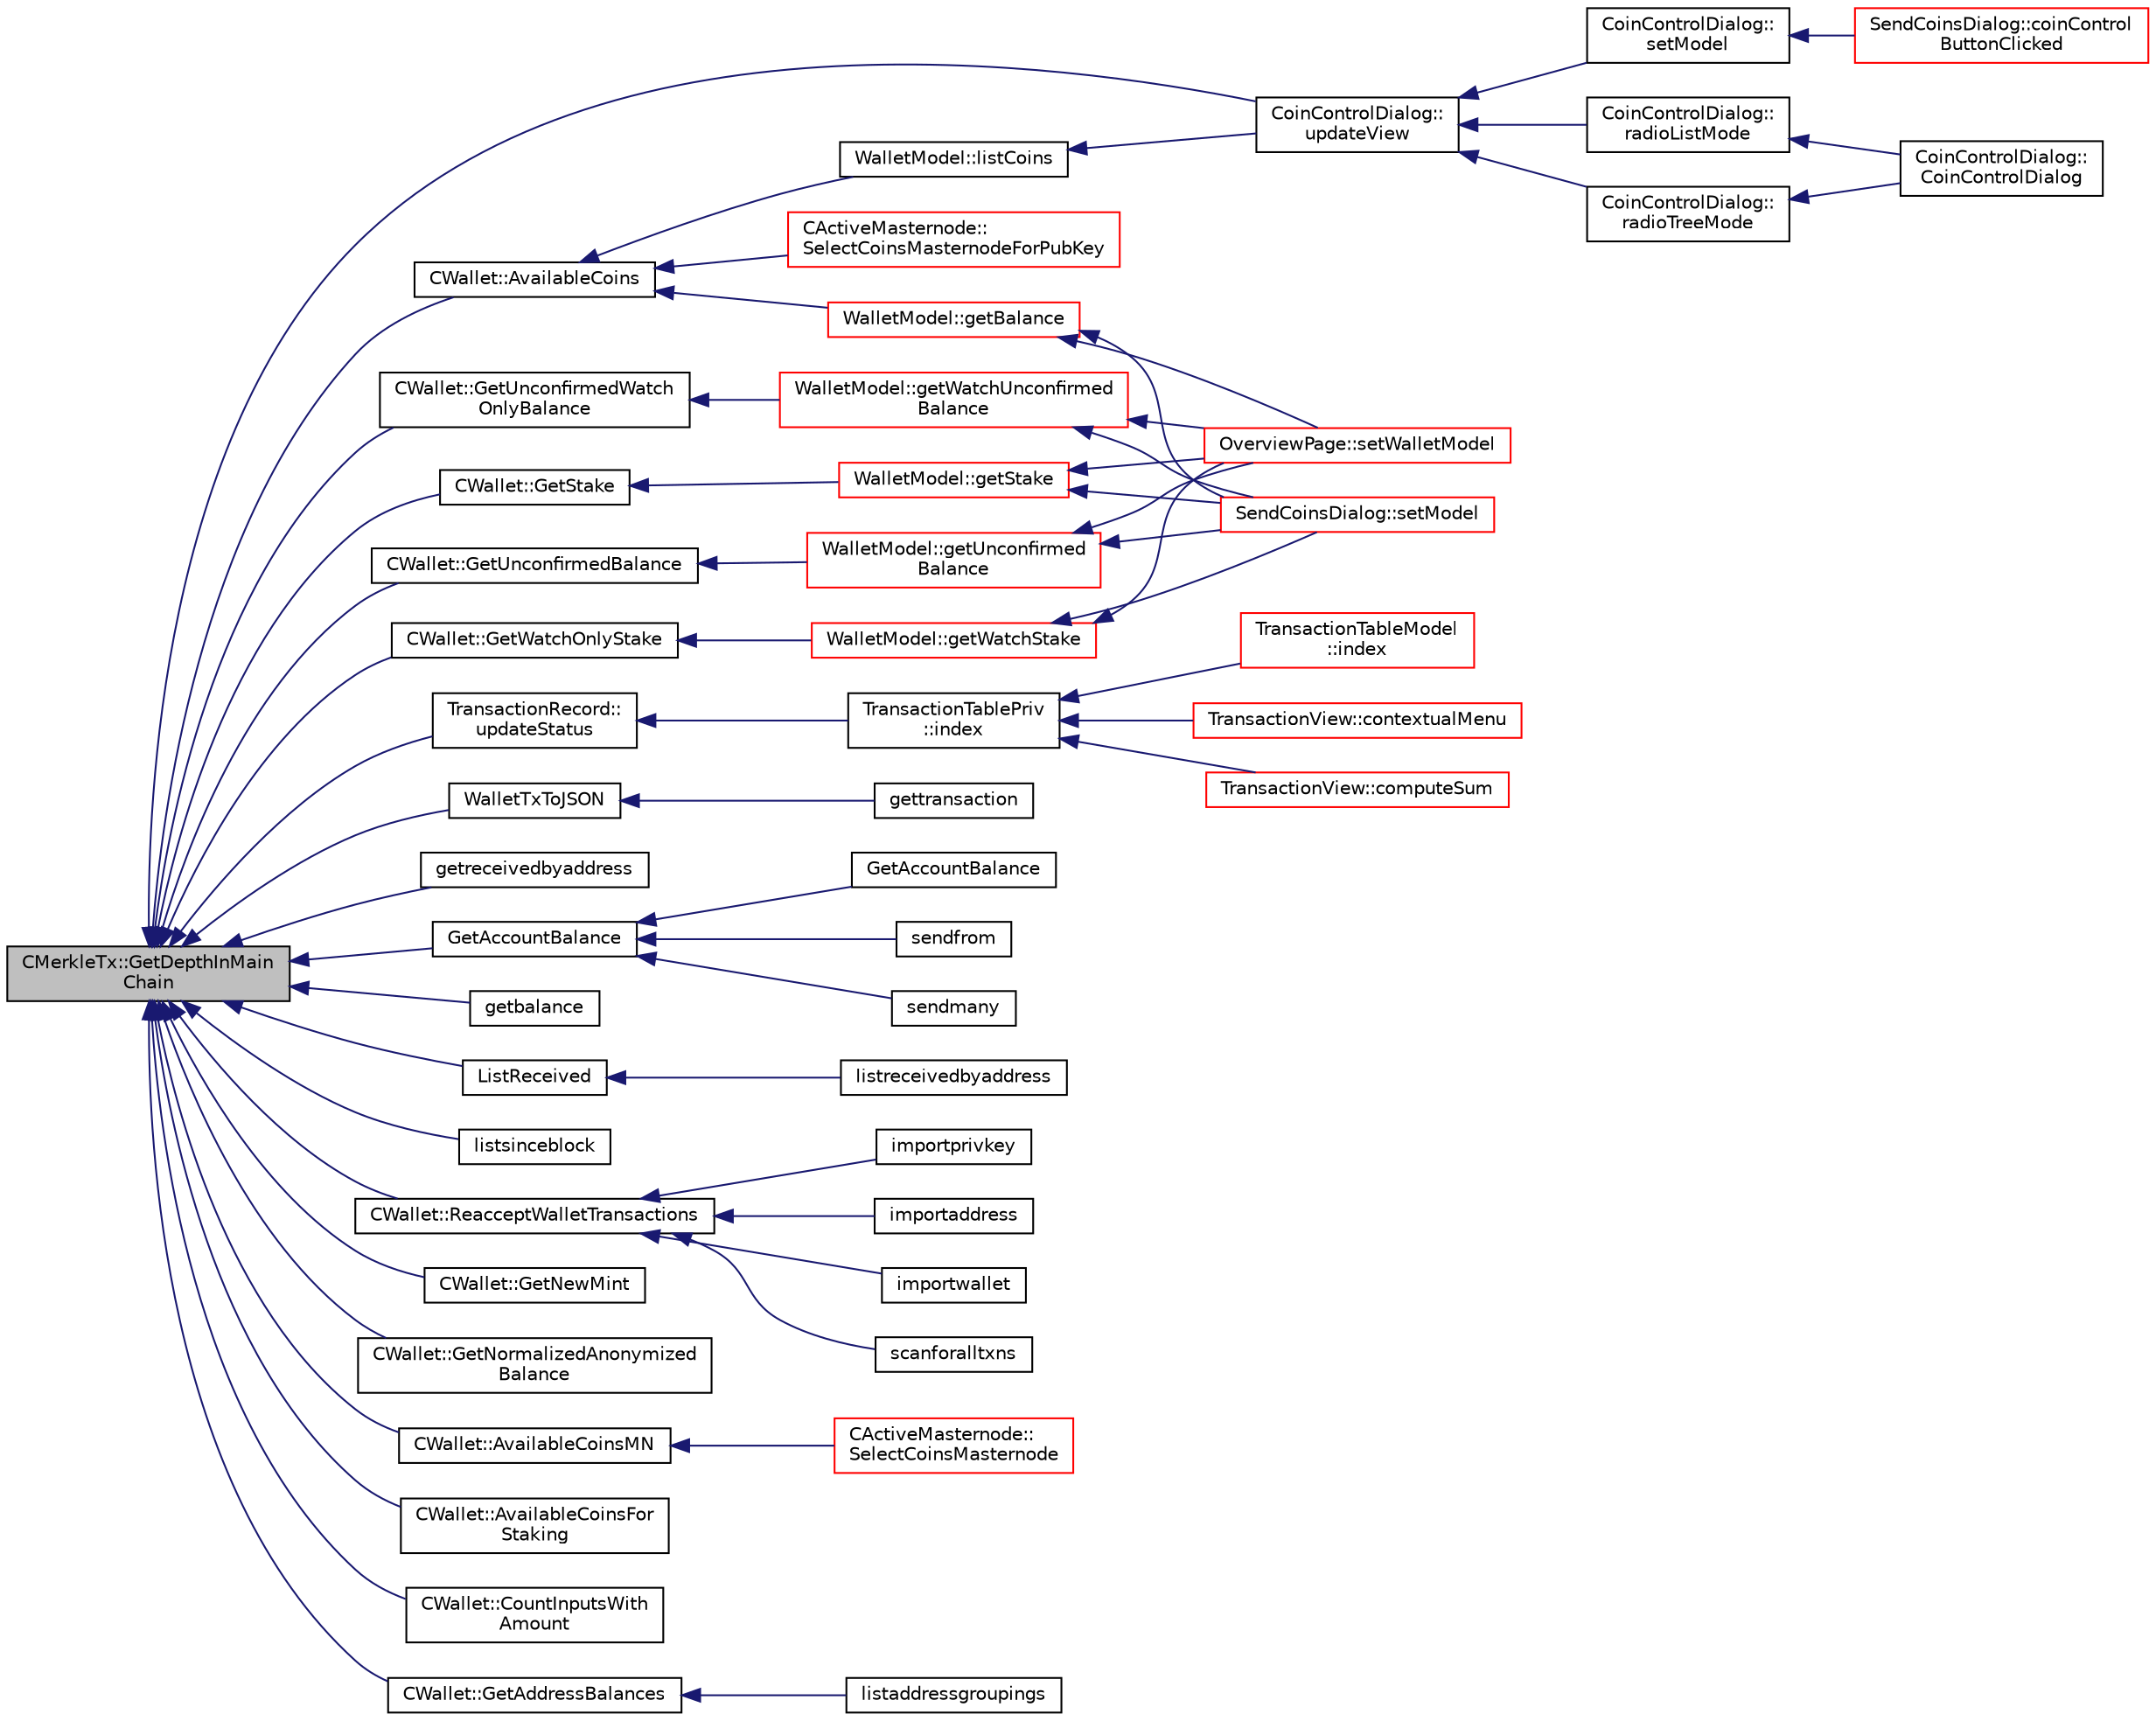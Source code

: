 digraph "CMerkleTx::GetDepthInMainChain"
{
  edge [fontname="Helvetica",fontsize="10",labelfontname="Helvetica",labelfontsize="10"];
  node [fontname="Helvetica",fontsize="10",shape=record];
  rankdir="LR";
  Node76 [label="CMerkleTx::GetDepthInMain\lChain",height=0.2,width=0.4,color="black", fillcolor="grey75", style="filled", fontcolor="black"];
  Node76 -> Node77 [dir="back",color="midnightblue",fontsize="10",style="solid",fontname="Helvetica"];
  Node77 [label="CoinControlDialog::\lupdateView",height=0.2,width=0.4,color="black", fillcolor="white", style="filled",URL="$dd/dfb/class_coin_control_dialog.html#aadea33050e5c1efd5eae8d2fcfa721f9"];
  Node77 -> Node78 [dir="back",color="midnightblue",fontsize="10",style="solid",fontname="Helvetica"];
  Node78 [label="CoinControlDialog::\lsetModel",height=0.2,width=0.4,color="black", fillcolor="white", style="filled",URL="$dd/dfb/class_coin_control_dialog.html#a4c34a48574814089c54f763a22f5317a"];
  Node78 -> Node79 [dir="back",color="midnightblue",fontsize="10",style="solid",fontname="Helvetica"];
  Node79 [label="SendCoinsDialog::coinControl\lButtonClicked",height=0.2,width=0.4,color="red", fillcolor="white", style="filled",URL="$d6/de6/class_send_coins_dialog.html#a59d757d9e4bea5b380eb480fd79cfb49"];
  Node77 -> Node81 [dir="back",color="midnightblue",fontsize="10",style="solid",fontname="Helvetica"];
  Node81 [label="CoinControlDialog::\lradioTreeMode",height=0.2,width=0.4,color="black", fillcolor="white", style="filled",URL="$dd/dfb/class_coin_control_dialog.html#a1990d478f3ffba666c358a4f1bd395ec"];
  Node81 -> Node82 [dir="back",color="midnightblue",fontsize="10",style="solid",fontname="Helvetica"];
  Node82 [label="CoinControlDialog::\lCoinControlDialog",height=0.2,width=0.4,color="black", fillcolor="white", style="filled",URL="$dd/dfb/class_coin_control_dialog.html#a0945e59c25f956fdab199dbaf252eff5"];
  Node77 -> Node83 [dir="back",color="midnightblue",fontsize="10",style="solid",fontname="Helvetica"];
  Node83 [label="CoinControlDialog::\lradioListMode",height=0.2,width=0.4,color="black", fillcolor="white", style="filled",URL="$dd/dfb/class_coin_control_dialog.html#a775c6d290cb63667a434b09072094533"];
  Node83 -> Node82 [dir="back",color="midnightblue",fontsize="10",style="solid",fontname="Helvetica"];
  Node76 -> Node84 [dir="back",color="midnightblue",fontsize="10",style="solid",fontname="Helvetica"];
  Node84 [label="TransactionRecord::\lupdateStatus",height=0.2,width=0.4,color="black", fillcolor="white", style="filled",URL="$d1/da7/class_transaction_record.html#a9b643dd885a790ae511705a1446556be",tooltip="Update status from core wallet tx. "];
  Node84 -> Node85 [dir="back",color="midnightblue",fontsize="10",style="solid",fontname="Helvetica"];
  Node85 [label="TransactionTablePriv\l::index",height=0.2,width=0.4,color="black", fillcolor="white", style="filled",URL="$d2/ddb/class_transaction_table_priv.html#ac692aa6aa7820e80accc971c70e0fae5"];
  Node85 -> Node86 [dir="back",color="midnightblue",fontsize="10",style="solid",fontname="Helvetica"];
  Node86 [label="TransactionTableModel\l::index",height=0.2,width=0.4,color="red", fillcolor="white", style="filled",URL="$d7/dfe/class_transaction_table_model.html#af3a9a49314f80268a77a704f7f028905"];
  Node85 -> Node94 [dir="back",color="midnightblue",fontsize="10",style="solid",fontname="Helvetica"];
  Node94 [label="TransactionView::contextualMenu",height=0.2,width=0.4,color="red", fillcolor="white", style="filled",URL="$d2/d2c/class_transaction_view.html#abe5793b86a4ea6f80a6d822ee878e646"];
  Node85 -> Node96 [dir="back",color="midnightblue",fontsize="10",style="solid",fontname="Helvetica"];
  Node96 [label="TransactionView::computeSum",height=0.2,width=0.4,color="red", fillcolor="white", style="filled",URL="$d2/d2c/class_transaction_view.html#abb2ea48a61bb12a0dda9d63952adc50e",tooltip="Compute sum of all selected transactions. "];
  Node76 -> Node99 [dir="back",color="midnightblue",fontsize="10",style="solid",fontname="Helvetica"];
  Node99 [label="WalletTxToJSON",height=0.2,width=0.4,color="black", fillcolor="white", style="filled",URL="$df/d1d/rpcwallet_8cpp.html#a28e51f3edfce43e075603e9e315f40c4"];
  Node99 -> Node100 [dir="back",color="midnightblue",fontsize="10",style="solid",fontname="Helvetica"];
  Node100 [label="gettransaction",height=0.2,width=0.4,color="black", fillcolor="white", style="filled",URL="$df/d1d/rpcwallet_8cpp.html#a845c15a1402787fcf2cc021111ea89f5"];
  Node76 -> Node101 [dir="back",color="midnightblue",fontsize="10",style="solid",fontname="Helvetica"];
  Node101 [label="getreceivedbyaddress",height=0.2,width=0.4,color="black", fillcolor="white", style="filled",URL="$df/d1d/rpcwallet_8cpp.html#abbb6475509aa2e69844f0b3a8bcb422a"];
  Node76 -> Node102 [dir="back",color="midnightblue",fontsize="10",style="solid",fontname="Helvetica"];
  Node102 [label="GetAccountBalance",height=0.2,width=0.4,color="black", fillcolor="white", style="filled",URL="$df/d1d/rpcwallet_8cpp.html#a02d239cd69692dab8bbb33eb0010de1b"];
  Node102 -> Node103 [dir="back",color="midnightblue",fontsize="10",style="solid",fontname="Helvetica"];
  Node103 [label="GetAccountBalance",height=0.2,width=0.4,color="black", fillcolor="white", style="filled",URL="$df/d1d/rpcwallet_8cpp.html#af46abb4dba0774b0027591d6e3b30b1e"];
  Node102 -> Node104 [dir="back",color="midnightblue",fontsize="10",style="solid",fontname="Helvetica"];
  Node104 [label="sendfrom",height=0.2,width=0.4,color="black", fillcolor="white", style="filled",URL="$df/d1d/rpcwallet_8cpp.html#a845eaefd9ec7752b1145c183205524d0"];
  Node102 -> Node105 [dir="back",color="midnightblue",fontsize="10",style="solid",fontname="Helvetica"];
  Node105 [label="sendmany",height=0.2,width=0.4,color="black", fillcolor="white", style="filled",URL="$df/d1d/rpcwallet_8cpp.html#adeb5f23f20fb4e589dab23cadf75c92d"];
  Node76 -> Node106 [dir="back",color="midnightblue",fontsize="10",style="solid",fontname="Helvetica"];
  Node106 [label="getbalance",height=0.2,width=0.4,color="black", fillcolor="white", style="filled",URL="$df/d1d/rpcwallet_8cpp.html#a1fdcef480c78c033eb587bd442ec305f"];
  Node76 -> Node107 [dir="back",color="midnightblue",fontsize="10",style="solid",fontname="Helvetica"];
  Node107 [label="ListReceived",height=0.2,width=0.4,color="black", fillcolor="white", style="filled",URL="$df/d1d/rpcwallet_8cpp.html#a0cc958f67a8d6d0002cb4fee19eddb5c"];
  Node107 -> Node108 [dir="back",color="midnightblue",fontsize="10",style="solid",fontname="Helvetica"];
  Node108 [label="listreceivedbyaddress",height=0.2,width=0.4,color="black", fillcolor="white", style="filled",URL="$df/d1d/rpcwallet_8cpp.html#a34b36ceb4a7e36e0dab24cf675c49da5"];
  Node76 -> Node109 [dir="back",color="midnightblue",fontsize="10",style="solid",fontname="Helvetica"];
  Node109 [label="listsinceblock",height=0.2,width=0.4,color="black", fillcolor="white", style="filled",URL="$df/d1d/rpcwallet_8cpp.html#a53cf4975a89f414ef3bd180f6b4773cd"];
  Node76 -> Node110 [dir="back",color="midnightblue",fontsize="10",style="solid",fontname="Helvetica"];
  Node110 [label="CWallet::ReacceptWalletTransactions",height=0.2,width=0.4,color="black", fillcolor="white", style="filled",URL="$d2/de5/class_c_wallet.html#a796c23450c8482e10e0c75ae5c1fa8ed"];
  Node110 -> Node111 [dir="back",color="midnightblue",fontsize="10",style="solid",fontname="Helvetica"];
  Node111 [label="importprivkey",height=0.2,width=0.4,color="black", fillcolor="white", style="filled",URL="$dc/dbf/rpcdump_8cpp.html#a3a6fdb974fce01220a895393d444e981"];
  Node110 -> Node112 [dir="back",color="midnightblue",fontsize="10",style="solid",fontname="Helvetica"];
  Node112 [label="importaddress",height=0.2,width=0.4,color="black", fillcolor="white", style="filled",URL="$dc/dbf/rpcdump_8cpp.html#a457bc572859c8265c72a0afd1a6db56c"];
  Node110 -> Node113 [dir="back",color="midnightblue",fontsize="10",style="solid",fontname="Helvetica"];
  Node113 [label="importwallet",height=0.2,width=0.4,color="black", fillcolor="white", style="filled",URL="$dc/dbf/rpcdump_8cpp.html#a2566d5c9dd1938b74e70398cdb3ac5c1"];
  Node110 -> Node114 [dir="back",color="midnightblue",fontsize="10",style="solid",fontname="Helvetica"];
  Node114 [label="scanforalltxns",height=0.2,width=0.4,color="black", fillcolor="white", style="filled",URL="$df/d1d/rpcwallet_8cpp.html#a798669ad37caa71ddd18f73bc5aa5841"];
  Node76 -> Node115 [dir="back",color="midnightblue",fontsize="10",style="solid",fontname="Helvetica"];
  Node115 [label="CWallet::GetStake",height=0.2,width=0.4,color="black", fillcolor="white", style="filled",URL="$d2/de5/class_c_wallet.html#a87a52700330336da4957026c091916d8"];
  Node115 -> Node116 [dir="back",color="midnightblue",fontsize="10",style="solid",fontname="Helvetica"];
  Node116 [label="WalletModel::getStake",height=0.2,width=0.4,color="red", fillcolor="white", style="filled",URL="$d4/d27/class_wallet_model.html#a52610e28004228368104550b2e652872"];
  Node116 -> Node117 [dir="back",color="midnightblue",fontsize="10",style="solid",fontname="Helvetica"];
  Node117 [label="OverviewPage::setWalletModel",height=0.2,width=0.4,color="red", fillcolor="white", style="filled",URL="$d1/d91/class_overview_page.html#a2ed52a3a87e9c74fee38fa873c9bc71f"];
  Node116 -> Node118 [dir="back",color="midnightblue",fontsize="10",style="solid",fontname="Helvetica"];
  Node118 [label="SendCoinsDialog::setModel",height=0.2,width=0.4,color="red", fillcolor="white", style="filled",URL="$d6/de6/class_send_coins_dialog.html#a73a6c1b1850a334ee652ac167713a2aa"];
  Node76 -> Node122 [dir="back",color="midnightblue",fontsize="10",style="solid",fontname="Helvetica"];
  Node122 [label="CWallet::GetNewMint",height=0.2,width=0.4,color="black", fillcolor="white", style="filled",URL="$d2/de5/class_c_wallet.html#ac25ce29902498fb0092886a63ae195b8"];
  Node76 -> Node123 [dir="back",color="midnightblue",fontsize="10",style="solid",fontname="Helvetica"];
  Node123 [label="CWallet::GetNormalizedAnonymized\lBalance",height=0.2,width=0.4,color="black", fillcolor="white", style="filled",URL="$d2/de5/class_c_wallet.html#a24e9c793a438c84b48811bd5b7d4edc6"];
  Node76 -> Node124 [dir="back",color="midnightblue",fontsize="10",style="solid",fontname="Helvetica"];
  Node124 [label="CWallet::GetUnconfirmedBalance",height=0.2,width=0.4,color="black", fillcolor="white", style="filled",URL="$d2/de5/class_c_wallet.html#a6e6e1497535d499242c2f2a76d1cbe63"];
  Node124 -> Node125 [dir="back",color="midnightblue",fontsize="10",style="solid",fontname="Helvetica"];
  Node125 [label="WalletModel::getUnconfirmed\lBalance",height=0.2,width=0.4,color="red", fillcolor="white", style="filled",URL="$d4/d27/class_wallet_model.html#a5028f20a33e0d17942abeea537916736"];
  Node125 -> Node117 [dir="back",color="midnightblue",fontsize="10",style="solid",fontname="Helvetica"];
  Node125 -> Node118 [dir="back",color="midnightblue",fontsize="10",style="solid",fontname="Helvetica"];
  Node76 -> Node126 [dir="back",color="midnightblue",fontsize="10",style="solid",fontname="Helvetica"];
  Node126 [label="CWallet::GetWatchOnlyStake",height=0.2,width=0.4,color="black", fillcolor="white", style="filled",URL="$d2/de5/class_c_wallet.html#a82b1de8131c2cdd7ec158a06f42586e0"];
  Node126 -> Node127 [dir="back",color="midnightblue",fontsize="10",style="solid",fontname="Helvetica"];
  Node127 [label="WalletModel::getWatchStake",height=0.2,width=0.4,color="red", fillcolor="white", style="filled",URL="$d4/d27/class_wallet_model.html#a0ce2b0a7228e7c8f11e083d20ff005a3"];
  Node127 -> Node117 [dir="back",color="midnightblue",fontsize="10",style="solid",fontname="Helvetica"];
  Node127 -> Node118 [dir="back",color="midnightblue",fontsize="10",style="solid",fontname="Helvetica"];
  Node76 -> Node128 [dir="back",color="midnightblue",fontsize="10",style="solid",fontname="Helvetica"];
  Node128 [label="CWallet::GetUnconfirmedWatch\lOnlyBalance",height=0.2,width=0.4,color="black", fillcolor="white", style="filled",URL="$d2/de5/class_c_wallet.html#ab0c110f14f0429f9de594b2293837621"];
  Node128 -> Node129 [dir="back",color="midnightblue",fontsize="10",style="solid",fontname="Helvetica"];
  Node129 [label="WalletModel::getWatchUnconfirmed\lBalance",height=0.2,width=0.4,color="red", fillcolor="white", style="filled",URL="$d4/d27/class_wallet_model.html#a691b35afd9aff056e1398fd057691ff1"];
  Node129 -> Node117 [dir="back",color="midnightblue",fontsize="10",style="solid",fontname="Helvetica"];
  Node129 -> Node118 [dir="back",color="midnightblue",fontsize="10",style="solid",fontname="Helvetica"];
  Node76 -> Node130 [dir="back",color="midnightblue",fontsize="10",style="solid",fontname="Helvetica"];
  Node130 [label="CWallet::AvailableCoins",height=0.2,width=0.4,color="black", fillcolor="white", style="filled",URL="$d2/de5/class_c_wallet.html#a0f950dede91de2be32ea8c43a40469ab"];
  Node130 -> Node131 [dir="back",color="midnightblue",fontsize="10",style="solid",fontname="Helvetica"];
  Node131 [label="CActiveMasternode::\lSelectCoinsMasternodeForPubKey",height=0.2,width=0.4,color="red", fillcolor="white", style="filled",URL="$d9/d29/class_c_active_masternode.html#aefe3cf727f6f6407da78d41afe9846d0"];
  Node130 -> Node134 [dir="back",color="midnightblue",fontsize="10",style="solid",fontname="Helvetica"];
  Node134 [label="WalletModel::getBalance",height=0.2,width=0.4,color="red", fillcolor="white", style="filled",URL="$d4/d27/class_wallet_model.html#a4d2cb225a19b89c64f4b5d81faf89beb"];
  Node134 -> Node117 [dir="back",color="midnightblue",fontsize="10",style="solid",fontname="Helvetica"];
  Node134 -> Node118 [dir="back",color="midnightblue",fontsize="10",style="solid",fontname="Helvetica"];
  Node130 -> Node137 [dir="back",color="midnightblue",fontsize="10",style="solid",fontname="Helvetica"];
  Node137 [label="WalletModel::listCoins",height=0.2,width=0.4,color="black", fillcolor="white", style="filled",URL="$d4/d27/class_wallet_model.html#ae5ce26bba42701b45de766ef11cc9a47"];
  Node137 -> Node77 [dir="back",color="midnightblue",fontsize="10",style="solid",fontname="Helvetica"];
  Node76 -> Node138 [dir="back",color="midnightblue",fontsize="10",style="solid",fontname="Helvetica"];
  Node138 [label="CWallet::AvailableCoinsMN",height=0.2,width=0.4,color="black", fillcolor="white", style="filled",URL="$d2/de5/class_c_wallet.html#a8ba0ffab3889fb1d3519d8578e26cb16"];
  Node138 -> Node139 [dir="back",color="midnightblue",fontsize="10",style="solid",fontname="Helvetica"];
  Node139 [label="CActiveMasternode::\lSelectCoinsMasternode",height=0.2,width=0.4,color="red", fillcolor="white", style="filled",URL="$d9/d29/class_c_active_masternode.html#ac4fc5fb1681bf0a0f3d30e706fb0577a"];
  Node76 -> Node142 [dir="back",color="midnightblue",fontsize="10",style="solid",fontname="Helvetica"];
  Node142 [label="CWallet::AvailableCoinsFor\lStaking",height=0.2,width=0.4,color="black", fillcolor="white", style="filled",URL="$d2/de5/class_c_wallet.html#a2493cd9ef6417aec00d72942c4340903"];
  Node76 -> Node143 [dir="back",color="midnightblue",fontsize="10",style="solid",fontname="Helvetica"];
  Node143 [label="CWallet::CountInputsWith\lAmount",height=0.2,width=0.4,color="black", fillcolor="white", style="filled",URL="$d2/de5/class_c_wallet.html#afc835c371840922eb33457c09cf43ba6"];
  Node76 -> Node144 [dir="back",color="midnightblue",fontsize="10",style="solid",fontname="Helvetica"];
  Node144 [label="CWallet::GetAddressBalances",height=0.2,width=0.4,color="black", fillcolor="white", style="filled",URL="$d2/de5/class_c_wallet.html#aadffdf5d0e2f2413cdcc2a39fc2e310d"];
  Node144 -> Node145 [dir="back",color="midnightblue",fontsize="10",style="solid",fontname="Helvetica"];
  Node145 [label="listaddressgroupings",height=0.2,width=0.4,color="black", fillcolor="white", style="filled",URL="$df/d1d/rpcwallet_8cpp.html#a6be618acd7a7b1fb454dacbf24294317"];
}
